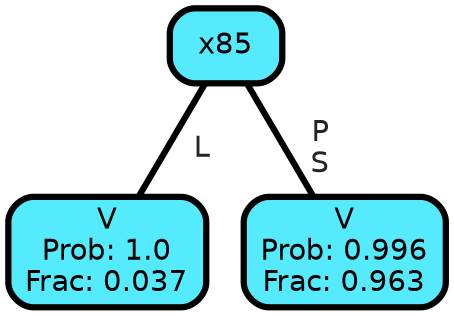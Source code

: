 graph Tree {
node [shape=box, style="filled, rounded",color="black",penwidth="3",fontcolor="black",                 fontname=helvetica] ;
graph [ranksep="0 equally", splines=straight,                 bgcolor=transparent, dpi=200] ;
edge [fontname=helvetica, fontweight=bold,fontcolor=grey14,color=black] ;
0 [label="V
Prob: 1.0
Frac: 0.037", fillcolor="#55ebff"] ;
1 [label="x85", fillcolor="#55eafe"] ;
2 [label="V
Prob: 0.996
Frac: 0.963", fillcolor="#55eafe"] ;
1 -- 0 [label=" L",penwidth=3] ;
1 -- 2 [label=" P\n S",penwidth=3] ;
{rank = same;}}